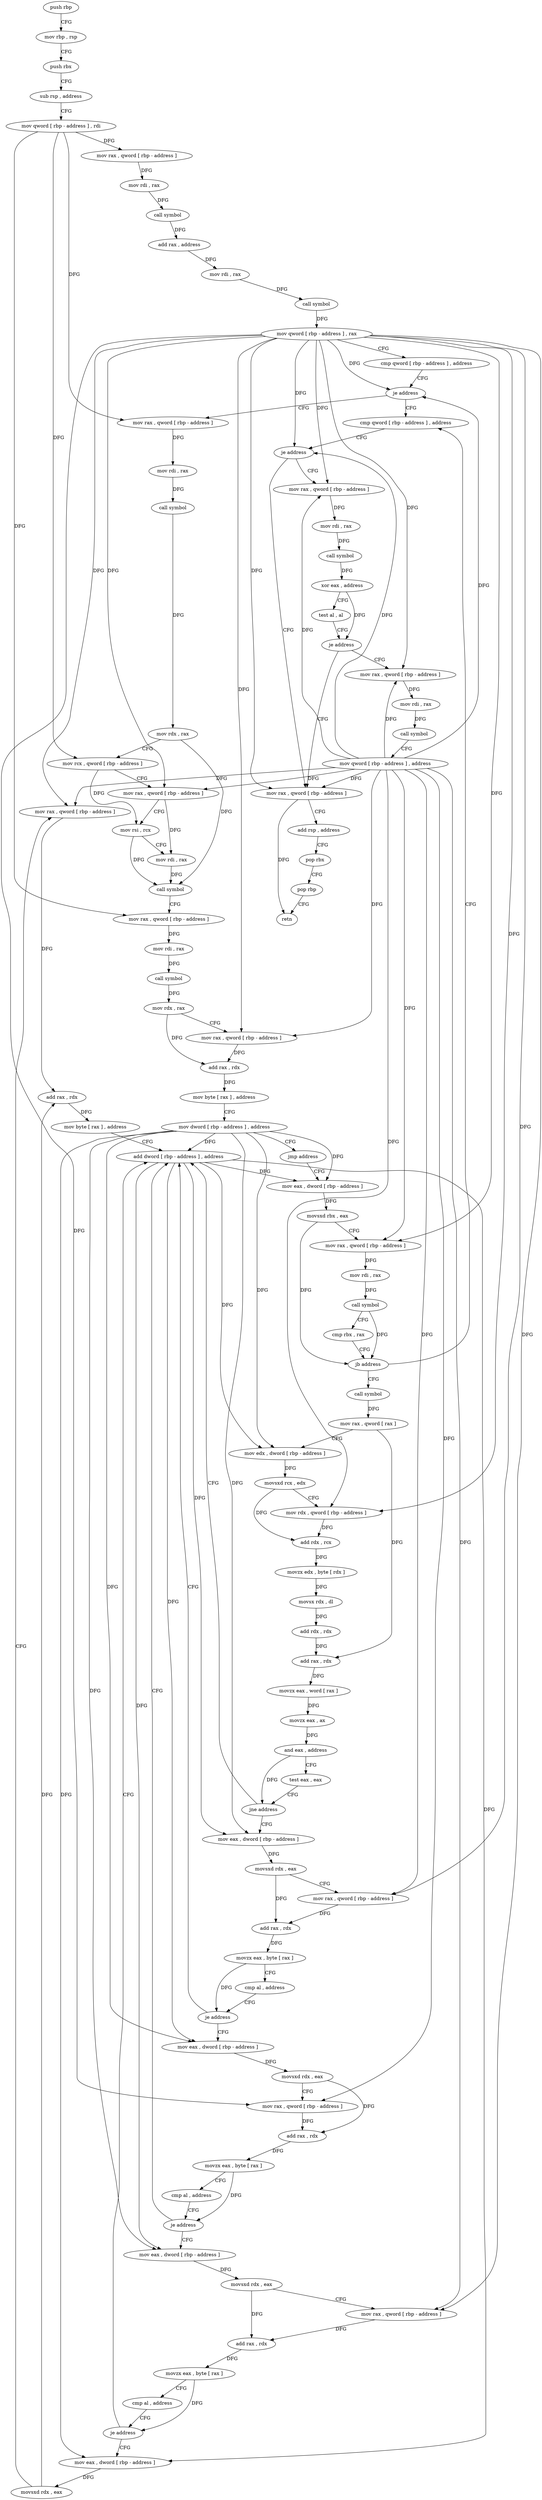 digraph "func" {
"87643" [label = "push rbp" ]
"87644" [label = "mov rbp , rsp" ]
"87647" [label = "push rbx" ]
"87648" [label = "sub rsp , address" ]
"87652" [label = "mov qword [ rbp - address ] , rdi" ]
"87656" [label = "mov rax , qword [ rbp - address ]" ]
"87660" [label = "mov rdi , rax" ]
"87663" [label = "call symbol" ]
"87668" [label = "add rax , address" ]
"87672" [label = "mov rdi , rax" ]
"87675" [label = "call symbol" ]
"87680" [label = "mov qword [ rbp - address ] , rax" ]
"87684" [label = "cmp qword [ rbp - address ] , address" ]
"87689" [label = "je address" ]
"87917" [label = "cmp qword [ rbp - address ] , address" ]
"87695" [label = "mov rax , qword [ rbp - address ]" ]
"87922" [label = "je address" ]
"87963" [label = "mov rax , qword [ rbp - address ]" ]
"87924" [label = "mov rax , qword [ rbp - address ]" ]
"87699" [label = "mov rdi , rax" ]
"87702" [label = "call symbol" ]
"87707" [label = "mov rdx , rax" ]
"87710" [label = "mov rcx , qword [ rbp - address ]" ]
"87714" [label = "mov rax , qword [ rbp - address ]" ]
"87718" [label = "mov rsi , rcx" ]
"87721" [label = "mov rdi , rax" ]
"87724" [label = "call symbol" ]
"87729" [label = "mov rax , qword [ rbp - address ]" ]
"87733" [label = "mov rdi , rax" ]
"87736" [label = "call symbol" ]
"87741" [label = "mov rdx , rax" ]
"87744" [label = "mov rax , qword [ rbp - address ]" ]
"87748" [label = "add rax , rdx" ]
"87751" [label = "mov byte [ rax ] , address" ]
"87754" [label = "mov dword [ rbp - address ] , address" ]
"87761" [label = "jmp address" ]
"87890" [label = "mov eax , dword [ rbp - address ]" ]
"87967" [label = "add rsp , address" ]
"87971" [label = "pop rbx" ]
"87972" [label = "pop rbp" ]
"87973" [label = "retn" ]
"87928" [label = "mov rdi , rax" ]
"87931" [label = "call symbol" ]
"87936" [label = "xor eax , address" ]
"87939" [label = "test al , al" ]
"87941" [label = "je address" ]
"87943" [label = "mov rax , qword [ rbp - address ]" ]
"87893" [label = "movsxd rbx , eax" ]
"87896" [label = "mov rax , qword [ rbp - address ]" ]
"87900" [label = "mov rdi , rax" ]
"87903" [label = "call symbol" ]
"87908" [label = "cmp rbx , rax" ]
"87911" [label = "jb address" ]
"87763" [label = "call symbol" ]
"87947" [label = "mov rdi , rax" ]
"87950" [label = "call symbol" ]
"87955" [label = "mov qword [ rbp - address ] , address" ]
"87768" [label = "mov rax , qword [ rax ]" ]
"87771" [label = "mov edx , dword [ rbp - address ]" ]
"87774" [label = "movsxd rcx , edx" ]
"87777" [label = "mov rdx , qword [ rbp - address ]" ]
"87781" [label = "add rdx , rcx" ]
"87784" [label = "movzx edx , byte [ rdx ]" ]
"87787" [label = "movsx rdx , dl" ]
"87791" [label = "add rdx , rdx" ]
"87794" [label = "add rax , rdx" ]
"87797" [label = "movzx eax , word [ rax ]" ]
"87800" [label = "movzx eax , ax" ]
"87803" [label = "and eax , address" ]
"87806" [label = "test eax , eax" ]
"87808" [label = "jne address" ]
"87886" [label = "add dword [ rbp - address ] , address" ]
"87810" [label = "mov eax , dword [ rbp - address ]" ]
"87813" [label = "movsxd rdx , eax" ]
"87816" [label = "mov rax , qword [ rbp - address ]" ]
"87820" [label = "add rax , rdx" ]
"87823" [label = "movzx eax , byte [ rax ]" ]
"87826" [label = "cmp al , address" ]
"87828" [label = "je address" ]
"87830" [label = "mov eax , dword [ rbp - address ]" ]
"87833" [label = "movsxd rdx , eax" ]
"87836" [label = "mov rax , qword [ rbp - address ]" ]
"87840" [label = "add rax , rdx" ]
"87843" [label = "movzx eax , byte [ rax ]" ]
"87846" [label = "cmp al , address" ]
"87848" [label = "je address" ]
"87850" [label = "mov eax , dword [ rbp - address ]" ]
"87853" [label = "movsxd rdx , eax" ]
"87856" [label = "mov rax , qword [ rbp - address ]" ]
"87860" [label = "add rax , rdx" ]
"87863" [label = "movzx eax , byte [ rax ]" ]
"87866" [label = "cmp al , address" ]
"87868" [label = "je address" ]
"87870" [label = "mov eax , dword [ rbp - address ]" ]
"87873" [label = "movsxd rdx , eax" ]
"87876" [label = "mov rax , qword [ rbp - address ]" ]
"87880" [label = "add rax , rdx" ]
"87883" [label = "mov byte [ rax ] , address" ]
"87643" -> "87644" [ label = "CFG" ]
"87644" -> "87647" [ label = "CFG" ]
"87647" -> "87648" [ label = "CFG" ]
"87648" -> "87652" [ label = "CFG" ]
"87652" -> "87656" [ label = "DFG" ]
"87652" -> "87695" [ label = "DFG" ]
"87652" -> "87710" [ label = "DFG" ]
"87652" -> "87729" [ label = "DFG" ]
"87656" -> "87660" [ label = "DFG" ]
"87660" -> "87663" [ label = "DFG" ]
"87663" -> "87668" [ label = "DFG" ]
"87668" -> "87672" [ label = "DFG" ]
"87672" -> "87675" [ label = "DFG" ]
"87675" -> "87680" [ label = "DFG" ]
"87680" -> "87684" [ label = "CFG" ]
"87680" -> "87689" [ label = "DFG" ]
"87680" -> "87922" [ label = "DFG" ]
"87680" -> "87714" [ label = "DFG" ]
"87680" -> "87744" [ label = "DFG" ]
"87680" -> "87963" [ label = "DFG" ]
"87680" -> "87924" [ label = "DFG" ]
"87680" -> "87896" [ label = "DFG" ]
"87680" -> "87943" [ label = "DFG" ]
"87680" -> "87777" [ label = "DFG" ]
"87680" -> "87816" [ label = "DFG" ]
"87680" -> "87836" [ label = "DFG" ]
"87680" -> "87856" [ label = "DFG" ]
"87680" -> "87876" [ label = "DFG" ]
"87684" -> "87689" [ label = "CFG" ]
"87689" -> "87917" [ label = "CFG" ]
"87689" -> "87695" [ label = "CFG" ]
"87917" -> "87922" [ label = "CFG" ]
"87695" -> "87699" [ label = "DFG" ]
"87922" -> "87963" [ label = "CFG" ]
"87922" -> "87924" [ label = "CFG" ]
"87963" -> "87967" [ label = "CFG" ]
"87963" -> "87973" [ label = "DFG" ]
"87924" -> "87928" [ label = "DFG" ]
"87699" -> "87702" [ label = "DFG" ]
"87702" -> "87707" [ label = "DFG" ]
"87707" -> "87710" [ label = "CFG" ]
"87707" -> "87724" [ label = "DFG" ]
"87710" -> "87714" [ label = "CFG" ]
"87710" -> "87718" [ label = "DFG" ]
"87714" -> "87718" [ label = "CFG" ]
"87714" -> "87721" [ label = "DFG" ]
"87718" -> "87721" [ label = "CFG" ]
"87718" -> "87724" [ label = "DFG" ]
"87721" -> "87724" [ label = "DFG" ]
"87724" -> "87729" [ label = "CFG" ]
"87729" -> "87733" [ label = "DFG" ]
"87733" -> "87736" [ label = "DFG" ]
"87736" -> "87741" [ label = "DFG" ]
"87741" -> "87744" [ label = "CFG" ]
"87741" -> "87748" [ label = "DFG" ]
"87744" -> "87748" [ label = "DFG" ]
"87748" -> "87751" [ label = "DFG" ]
"87751" -> "87754" [ label = "CFG" ]
"87754" -> "87761" [ label = "CFG" ]
"87754" -> "87890" [ label = "DFG" ]
"87754" -> "87771" [ label = "DFG" ]
"87754" -> "87886" [ label = "DFG" ]
"87754" -> "87810" [ label = "DFG" ]
"87754" -> "87830" [ label = "DFG" ]
"87754" -> "87850" [ label = "DFG" ]
"87754" -> "87870" [ label = "DFG" ]
"87761" -> "87890" [ label = "CFG" ]
"87890" -> "87893" [ label = "DFG" ]
"87967" -> "87971" [ label = "CFG" ]
"87971" -> "87972" [ label = "CFG" ]
"87972" -> "87973" [ label = "CFG" ]
"87928" -> "87931" [ label = "DFG" ]
"87931" -> "87936" [ label = "DFG" ]
"87936" -> "87939" [ label = "CFG" ]
"87936" -> "87941" [ label = "DFG" ]
"87939" -> "87941" [ label = "CFG" ]
"87941" -> "87963" [ label = "CFG" ]
"87941" -> "87943" [ label = "CFG" ]
"87943" -> "87947" [ label = "DFG" ]
"87893" -> "87896" [ label = "CFG" ]
"87893" -> "87911" [ label = "DFG" ]
"87896" -> "87900" [ label = "DFG" ]
"87900" -> "87903" [ label = "DFG" ]
"87903" -> "87908" [ label = "CFG" ]
"87903" -> "87911" [ label = "DFG" ]
"87908" -> "87911" [ label = "CFG" ]
"87911" -> "87763" [ label = "CFG" ]
"87911" -> "87917" [ label = "CFG" ]
"87763" -> "87768" [ label = "DFG" ]
"87947" -> "87950" [ label = "DFG" ]
"87950" -> "87955" [ label = "CFG" ]
"87955" -> "87963" [ label = "DFG" ]
"87955" -> "87689" [ label = "DFG" ]
"87955" -> "87922" [ label = "DFG" ]
"87955" -> "87714" [ label = "DFG" ]
"87955" -> "87744" [ label = "DFG" ]
"87955" -> "87924" [ label = "DFG" ]
"87955" -> "87896" [ label = "DFG" ]
"87955" -> "87943" [ label = "DFG" ]
"87955" -> "87777" [ label = "DFG" ]
"87955" -> "87816" [ label = "DFG" ]
"87955" -> "87836" [ label = "DFG" ]
"87955" -> "87856" [ label = "DFG" ]
"87955" -> "87876" [ label = "DFG" ]
"87768" -> "87771" [ label = "CFG" ]
"87768" -> "87794" [ label = "DFG" ]
"87771" -> "87774" [ label = "DFG" ]
"87774" -> "87777" [ label = "CFG" ]
"87774" -> "87781" [ label = "DFG" ]
"87777" -> "87781" [ label = "DFG" ]
"87781" -> "87784" [ label = "DFG" ]
"87784" -> "87787" [ label = "DFG" ]
"87787" -> "87791" [ label = "DFG" ]
"87791" -> "87794" [ label = "DFG" ]
"87794" -> "87797" [ label = "DFG" ]
"87797" -> "87800" [ label = "DFG" ]
"87800" -> "87803" [ label = "DFG" ]
"87803" -> "87806" [ label = "CFG" ]
"87803" -> "87808" [ label = "DFG" ]
"87806" -> "87808" [ label = "CFG" ]
"87808" -> "87886" [ label = "CFG" ]
"87808" -> "87810" [ label = "CFG" ]
"87886" -> "87890" [ label = "DFG" ]
"87886" -> "87771" [ label = "DFG" ]
"87886" -> "87810" [ label = "DFG" ]
"87886" -> "87830" [ label = "DFG" ]
"87886" -> "87850" [ label = "DFG" ]
"87886" -> "87870" [ label = "DFG" ]
"87810" -> "87813" [ label = "DFG" ]
"87813" -> "87816" [ label = "CFG" ]
"87813" -> "87820" [ label = "DFG" ]
"87816" -> "87820" [ label = "DFG" ]
"87820" -> "87823" [ label = "DFG" ]
"87823" -> "87826" [ label = "CFG" ]
"87823" -> "87828" [ label = "DFG" ]
"87826" -> "87828" [ label = "CFG" ]
"87828" -> "87886" [ label = "CFG" ]
"87828" -> "87830" [ label = "CFG" ]
"87830" -> "87833" [ label = "DFG" ]
"87833" -> "87836" [ label = "CFG" ]
"87833" -> "87840" [ label = "DFG" ]
"87836" -> "87840" [ label = "DFG" ]
"87840" -> "87843" [ label = "DFG" ]
"87843" -> "87846" [ label = "CFG" ]
"87843" -> "87848" [ label = "DFG" ]
"87846" -> "87848" [ label = "CFG" ]
"87848" -> "87886" [ label = "CFG" ]
"87848" -> "87850" [ label = "CFG" ]
"87850" -> "87853" [ label = "DFG" ]
"87853" -> "87856" [ label = "CFG" ]
"87853" -> "87860" [ label = "DFG" ]
"87856" -> "87860" [ label = "DFG" ]
"87860" -> "87863" [ label = "DFG" ]
"87863" -> "87866" [ label = "CFG" ]
"87863" -> "87868" [ label = "DFG" ]
"87866" -> "87868" [ label = "CFG" ]
"87868" -> "87886" [ label = "CFG" ]
"87868" -> "87870" [ label = "CFG" ]
"87870" -> "87873" [ label = "DFG" ]
"87873" -> "87876" [ label = "CFG" ]
"87873" -> "87880" [ label = "DFG" ]
"87876" -> "87880" [ label = "DFG" ]
"87880" -> "87883" [ label = "DFG" ]
"87883" -> "87886" [ label = "CFG" ]
}

